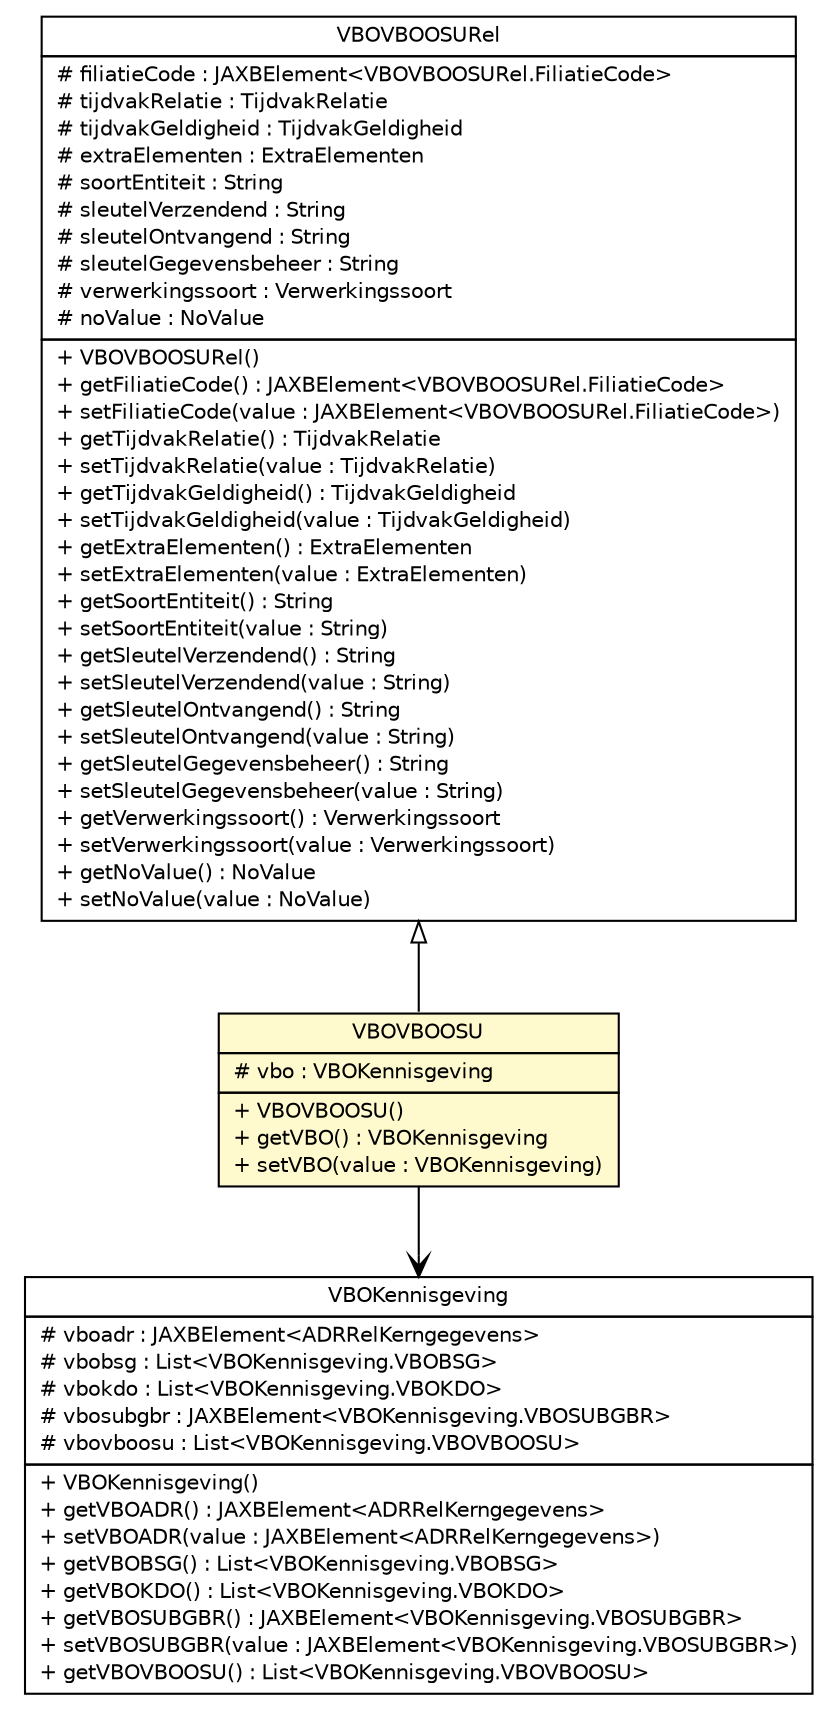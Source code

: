 #!/usr/local/bin/dot
#
# Class diagram 
# Generated by UMLGraph version R5_6-24-gf6e263 (http://www.umlgraph.org/)
#

digraph G {
	edge [fontname="Helvetica",fontsize=10,labelfontname="Helvetica",labelfontsize=10];
	node [fontname="Helvetica",fontsize=10,shape=plaintext];
	nodesep=0.25;
	ranksep=0.5;
	// nl.egem.stuf.sector.bg._0204.VBOVraag.VBOVBOOSU
	c233489 [label=<<table title="nl.egem.stuf.sector.bg._0204.VBOVraag.VBOVBOOSU" border="0" cellborder="1" cellspacing="0" cellpadding="2" port="p" bgcolor="lemonChiffon" href="./VBOVraag.VBOVBOOSU.html">
		<tr><td><table border="0" cellspacing="0" cellpadding="1">
<tr><td align="center" balign="center"> VBOVBOOSU </td></tr>
		</table></td></tr>
		<tr><td><table border="0" cellspacing="0" cellpadding="1">
<tr><td align="left" balign="left"> # vbo : VBOKennisgeving </td></tr>
		</table></td></tr>
		<tr><td><table border="0" cellspacing="0" cellpadding="1">
<tr><td align="left" balign="left"> + VBOVBOOSU() </td></tr>
<tr><td align="left" balign="left"> + getVBO() : VBOKennisgeving </td></tr>
<tr><td align="left" balign="left"> + setVBO(value : VBOKennisgeving) </td></tr>
		</table></td></tr>
		</table>>, URL="./VBOVraag.VBOVBOOSU.html", fontname="Helvetica", fontcolor="black", fontsize=10.0];
	// nl.egem.stuf.sector.bg._0204.VBOVBOOSURel
	c233670 [label=<<table title="nl.egem.stuf.sector.bg._0204.VBOVBOOSURel" border="0" cellborder="1" cellspacing="0" cellpadding="2" port="p" href="./VBOVBOOSURel.html">
		<tr><td><table border="0" cellspacing="0" cellpadding="1">
<tr><td align="center" balign="center"> VBOVBOOSURel </td></tr>
		</table></td></tr>
		<tr><td><table border="0" cellspacing="0" cellpadding="1">
<tr><td align="left" balign="left"> # filiatieCode : JAXBElement&lt;VBOVBOOSURel.FiliatieCode&gt; </td></tr>
<tr><td align="left" balign="left"> # tijdvakRelatie : TijdvakRelatie </td></tr>
<tr><td align="left" balign="left"> # tijdvakGeldigheid : TijdvakGeldigheid </td></tr>
<tr><td align="left" balign="left"> # extraElementen : ExtraElementen </td></tr>
<tr><td align="left" balign="left"> # soortEntiteit : String </td></tr>
<tr><td align="left" balign="left"> # sleutelVerzendend : String </td></tr>
<tr><td align="left" balign="left"> # sleutelOntvangend : String </td></tr>
<tr><td align="left" balign="left"> # sleutelGegevensbeheer : String </td></tr>
<tr><td align="left" balign="left"> # verwerkingssoort : Verwerkingssoort </td></tr>
<tr><td align="left" balign="left"> # noValue : NoValue </td></tr>
		</table></td></tr>
		<tr><td><table border="0" cellspacing="0" cellpadding="1">
<tr><td align="left" balign="left"> + VBOVBOOSURel() </td></tr>
<tr><td align="left" balign="left"> + getFiliatieCode() : JAXBElement&lt;VBOVBOOSURel.FiliatieCode&gt; </td></tr>
<tr><td align="left" balign="left"> + setFiliatieCode(value : JAXBElement&lt;VBOVBOOSURel.FiliatieCode&gt;) </td></tr>
<tr><td align="left" balign="left"> + getTijdvakRelatie() : TijdvakRelatie </td></tr>
<tr><td align="left" balign="left"> + setTijdvakRelatie(value : TijdvakRelatie) </td></tr>
<tr><td align="left" balign="left"> + getTijdvakGeldigheid() : TijdvakGeldigheid </td></tr>
<tr><td align="left" balign="left"> + setTijdvakGeldigheid(value : TijdvakGeldigheid) </td></tr>
<tr><td align="left" balign="left"> + getExtraElementen() : ExtraElementen </td></tr>
<tr><td align="left" balign="left"> + setExtraElementen(value : ExtraElementen) </td></tr>
<tr><td align="left" balign="left"> + getSoortEntiteit() : String </td></tr>
<tr><td align="left" balign="left"> + setSoortEntiteit(value : String) </td></tr>
<tr><td align="left" balign="left"> + getSleutelVerzendend() : String </td></tr>
<tr><td align="left" balign="left"> + setSleutelVerzendend(value : String) </td></tr>
<tr><td align="left" balign="left"> + getSleutelOntvangend() : String </td></tr>
<tr><td align="left" balign="left"> + setSleutelOntvangend(value : String) </td></tr>
<tr><td align="left" balign="left"> + getSleutelGegevensbeheer() : String </td></tr>
<tr><td align="left" balign="left"> + setSleutelGegevensbeheer(value : String) </td></tr>
<tr><td align="left" balign="left"> + getVerwerkingssoort() : Verwerkingssoort </td></tr>
<tr><td align="left" balign="left"> + setVerwerkingssoort(value : Verwerkingssoort) </td></tr>
<tr><td align="left" balign="left"> + getNoValue() : NoValue </td></tr>
<tr><td align="left" balign="left"> + setNoValue(value : NoValue) </td></tr>
		</table></td></tr>
		</table>>, URL="./VBOVBOOSURel.html", fontname="Helvetica", fontcolor="black", fontsize=10.0];
	// nl.egem.stuf.sector.bg._0204.VBOKennisgeving
	c233751 [label=<<table title="nl.egem.stuf.sector.bg._0204.VBOKennisgeving" border="0" cellborder="1" cellspacing="0" cellpadding="2" port="p" href="./VBOKennisgeving.html">
		<tr><td><table border="0" cellspacing="0" cellpadding="1">
<tr><td align="center" balign="center"> VBOKennisgeving </td></tr>
		</table></td></tr>
		<tr><td><table border="0" cellspacing="0" cellpadding="1">
<tr><td align="left" balign="left"> # vboadr : JAXBElement&lt;ADRRelKerngegevens&gt; </td></tr>
<tr><td align="left" balign="left"> # vbobsg : List&lt;VBOKennisgeving.VBOBSG&gt; </td></tr>
<tr><td align="left" balign="left"> # vbokdo : List&lt;VBOKennisgeving.VBOKDO&gt; </td></tr>
<tr><td align="left" balign="left"> # vbosubgbr : JAXBElement&lt;VBOKennisgeving.VBOSUBGBR&gt; </td></tr>
<tr><td align="left" balign="left"> # vbovboosu : List&lt;VBOKennisgeving.VBOVBOOSU&gt; </td></tr>
		</table></td></tr>
		<tr><td><table border="0" cellspacing="0" cellpadding="1">
<tr><td align="left" balign="left"> + VBOKennisgeving() </td></tr>
<tr><td align="left" balign="left"> + getVBOADR() : JAXBElement&lt;ADRRelKerngegevens&gt; </td></tr>
<tr><td align="left" balign="left"> + setVBOADR(value : JAXBElement&lt;ADRRelKerngegevens&gt;) </td></tr>
<tr><td align="left" balign="left"> + getVBOBSG() : List&lt;VBOKennisgeving.VBOBSG&gt; </td></tr>
<tr><td align="left" balign="left"> + getVBOKDO() : List&lt;VBOKennisgeving.VBOKDO&gt; </td></tr>
<tr><td align="left" balign="left"> + getVBOSUBGBR() : JAXBElement&lt;VBOKennisgeving.VBOSUBGBR&gt; </td></tr>
<tr><td align="left" balign="left"> + setVBOSUBGBR(value : JAXBElement&lt;VBOKennisgeving.VBOSUBGBR&gt;) </td></tr>
<tr><td align="left" balign="left"> + getVBOVBOOSU() : List&lt;VBOKennisgeving.VBOVBOOSU&gt; </td></tr>
		</table></td></tr>
		</table>>, URL="./VBOKennisgeving.html", fontname="Helvetica", fontcolor="black", fontsize=10.0];
	//nl.egem.stuf.sector.bg._0204.VBOVraag.VBOVBOOSU extends nl.egem.stuf.sector.bg._0204.VBOVBOOSURel
	c233670:p -> c233489:p [dir=back,arrowtail=empty];
	// nl.egem.stuf.sector.bg._0204.VBOVraag.VBOVBOOSU NAVASSOC nl.egem.stuf.sector.bg._0204.VBOKennisgeving
	c233489:p -> c233751:p [taillabel="", label="", headlabel="", fontname="Helvetica", fontcolor="black", fontsize=10.0, color="black", arrowhead=open];
}

